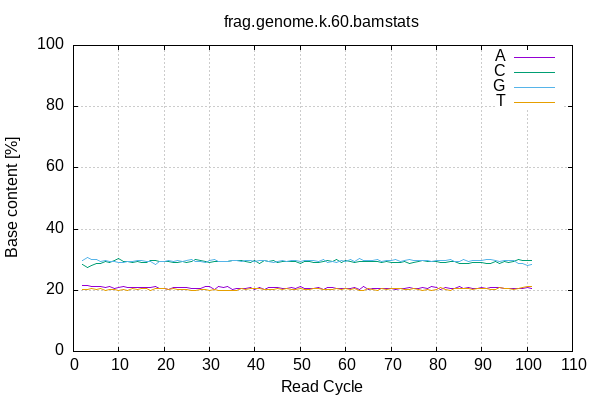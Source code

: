 
            set terminal png size 600,400 truecolor
            set output "frag.genome.k.60/acgt-cycles.png"
            set grid xtics ytics y2tics back lc rgb "#cccccc"
            set style line 1 linecolor rgb "green"
            set style line 2 linecolor rgb "red"
            set style line 3 linecolor rgb "black"
            set style line 4 linecolor rgb "blue"
            set style increment user
            set ylabel "Base content [%]"
            set xlabel "Read Cycle"
            set yrange [0:100]
            set title "frag.genome.k.60.bamstats"
            plot '-' w l ti 'A', '-' w l ti 'C', '-' w l ti 'G', '-' w l ti 'T'
        2	21.64
3	21.71
4	21.14
5	21.16
6	21.19
7	20.89
8	21.32
9	20.62
10	20.77
11	21.24
12	21.02
13	21.00
14	20.79
15	20.89
16	20.94
17	20.85
18	21.32
19	20.56
20	20.57
21	20.40
22	20.87
23	20.84
24	20.91
25	20.87
26	20.67
27	20.69
28	20.75
29	21.36
30	21.09
31	20.36
32	21.14
33	21.04
34	21.18
35	20.35
36	20.67
37	20.68
38	20.49
39	20.76
40	20.12
41	20.94
42	20.32
43	20.82
44	20.81
45	20.90
46	20.55
47	20.68
48	20.79
49	20.73
50	21.32
51	20.74
52	20.55
53	20.66
54	20.77
55	20.29
56	20.98
57	20.89
58	20.62
59	20.74
60	20.48
61	20.44
62	20.96
63	20.20
64	21.09
65	20.24
66	20.64
67	20.56
68	20.70
69	20.62
70	20.70
71	20.35
72	20.71
73	20.59
74	20.82
75	20.58
76	20.61
77	21.02
78	20.74
79	21.22
80	20.86
81	20.31
82	20.85
83	20.69
84	20.72
85	21.20
86	20.69
87	20.97
88	20.74
89	20.62
90	20.89
91	20.63
92	20.79
93	20.77
94	20.76
95	20.61
96	20.61
97	20.69
98	20.56
99	20.49
100	21.05
101	20.66
end
2	28.55
3	27.56
4	28.13
5	28.60
6	28.89
7	29.42
8	29.18
9	29.88
10	30.23
11	29.39
12	29.34
13	29.11
14	29.29
15	29.05
16	28.99
17	29.72
18	29.61
19	29.46
20	29.25
21	29.46
22	29.19
23	29.19
24	29.44
25	29.21
26	29.43
27	30.08
28	29.59
29	29.27
30	29.21
31	29.33
32	29.49
33	29.47
34	29.30
35	29.76
36	29.70
37	29.62
38	29.33
39	29.04
40	29.81
41	28.89
42	29.69
43	29.46
44	29.70
45	29.16
46	29.42
47	29.44
48	29.29
49	29.43
50	28.76
51	29.27
52	29.45
53	29.05
54	29.22
55	29.37
56	29.67
57	29.27
58	29.97
59	29.20
60	29.78
61	29.37
62	28.93
63	29.49
64	29.44
65	29.38
66	29.37
67	29.49
68	29.19
69	29.41
70	29.03
71	29.11
72	29.15
73	29.37
74	28.72
75	29.19
76	29.32
77	29.58
78	29.55
79	29.46
80	29.25
81	29.04
82	29.21
83	29.34
84	29.26
85	28.82
86	28.60
87	28.76
88	29.13
89	29.00
90	29.00
91	28.80
92	28.89
93	29.39
94	28.83
95	29.32
96	29.17
97	29.28
98	30.07
99	29.73
100	29.86
101	29.64
end
2	29.65
3	30.62
4	30.17
5	29.99
6	29.27
7	29.63
8	29.25
9	29.25
10	29.07
11	29.07
12	29.56
13	29.38
14	29.81
15	29.61
16	29.57
17	29.47
18	28.57
19	29.45
20	29.56
21	29.78
22	29.51
23	29.79
24	29.47
25	29.69
26	29.98
27	29.32
28	29.32
29	29.22
30	29.73
31	29.93
32	29.31
33	29.47
34	29.52
35	29.88
36	29.84
37	29.27
38	29.79
39	29.59
40	29.56
41	29.69
42	29.67
43	29.45
44	29.17
45	29.47
46	29.84
47	29.41
48	29.76
49	29.65
50	29.40
51	29.79
52	29.83
53	29.71
54	29.48
55	30.01
56	29.15
57	29.51
58	28.97
59	29.74
60	29.31
61	29.94
62	29.42
63	30.40
64	29.69
65	29.80
66	29.82
67	29.92
68	29.55
69	29.81
70	29.82
71	30.00
72	29.49
73	29.67
74	30.13
75	29.69
76	29.80
77	29.61
78	29.58
79	29.26
80	29.73
81	29.67
82	29.82
83	29.99
84	29.47
85	29.41
86	30.01
87	29.52
88	29.72
89	29.73
90	29.66
91	30.00
92	29.92
93	29.68
94	29.36
95	29.65
96	29.67
97	29.73
98	28.85
99	28.86
100	27.97
101	28.59
end
2	20.16
3	20.11
4	20.56
5	20.25
6	20.64
7	20.05
8	20.25
9	20.25
10	19.93
11	20.31
12	20.07
13	20.51
14	20.11
15	20.45
16	20.50
17	19.97
18	20.50
19	20.53
20	20.62
21	20.36
22	20.43
23	20.18
24	20.18
25	20.23
26	19.92
27	19.90
28	20.34
29	20.15
30	19.98
31	20.38
32	20.07
33	20.01
34	20.00
35	20.01
36	19.80
37	20.43
38	20.40
39	20.61
40	20.52
41	20.48
42	20.32
43	20.27
44	20.33
45	20.47
46	20.19
47	20.47
48	20.16
49	20.19
50	20.51
51	20.19
52	20.18
53	20.58
54	20.52
55	20.33
56	20.21
57	20.33
58	20.45
59	20.32
60	20.43
61	20.26
62	20.69
63	19.90
64	19.78
65	20.58
66	20.17
67	20.03
68	20.56
69	20.15
70	20.45
71	20.53
72	20.65
73	20.36
74	20.32
75	20.55
76	20.27
77	19.79
78	20.12
79	20.06
80	20.16
81	20.98
82	20.12
83	19.98
84	20.55
85	20.58
86	20.70
87	20.74
88	20.41
89	20.65
90	20.45
91	20.57
92	20.41
93	20.16
94	21.05
95	20.43
96	20.55
97	20.30
98	20.52
99	20.92
100	21.11
101	21.11
end
